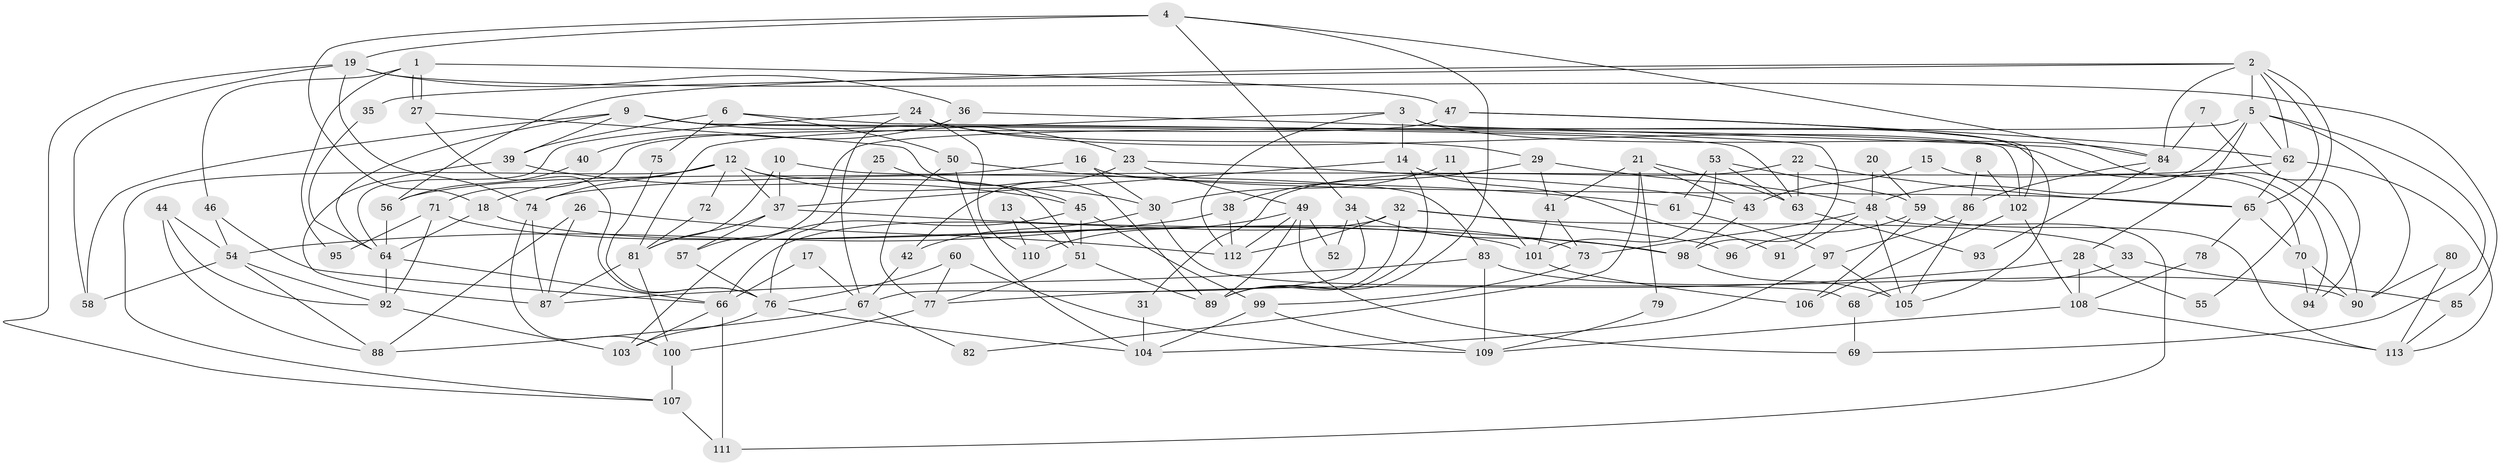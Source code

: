 // Generated by graph-tools (version 1.1) at 2025/50/03/09/25 03:50:02]
// undirected, 113 vertices, 226 edges
graph export_dot {
graph [start="1"]
  node [color=gray90,style=filled];
  1;
  2;
  3;
  4;
  5;
  6;
  7;
  8;
  9;
  10;
  11;
  12;
  13;
  14;
  15;
  16;
  17;
  18;
  19;
  20;
  21;
  22;
  23;
  24;
  25;
  26;
  27;
  28;
  29;
  30;
  31;
  32;
  33;
  34;
  35;
  36;
  37;
  38;
  39;
  40;
  41;
  42;
  43;
  44;
  45;
  46;
  47;
  48;
  49;
  50;
  51;
  52;
  53;
  54;
  55;
  56;
  57;
  58;
  59;
  60;
  61;
  62;
  63;
  64;
  65;
  66;
  67;
  68;
  69;
  70;
  71;
  72;
  73;
  74;
  75;
  76;
  77;
  78;
  79;
  80;
  81;
  82;
  83;
  84;
  85;
  86;
  87;
  88;
  89;
  90;
  91;
  92;
  93;
  94;
  95;
  96;
  97;
  98;
  99;
  100;
  101;
  102;
  103;
  104;
  105;
  106;
  107;
  108;
  109;
  110;
  111;
  112;
  113;
  1 -- 46;
  1 -- 27;
  1 -- 27;
  1 -- 47;
  1 -- 95;
  2 -- 5;
  2 -- 84;
  2 -- 35;
  2 -- 55;
  2 -- 56;
  2 -- 62;
  2 -- 65;
  3 -- 14;
  3 -- 105;
  3 -- 81;
  3 -- 84;
  3 -- 112;
  4 -- 84;
  4 -- 89;
  4 -- 18;
  4 -- 19;
  4 -- 34;
  5 -- 48;
  5 -- 28;
  5 -- 57;
  5 -- 62;
  5 -- 69;
  5 -- 90;
  6 -- 98;
  6 -- 39;
  6 -- 50;
  6 -- 75;
  7 -- 84;
  7 -- 94;
  8 -- 86;
  8 -- 102;
  9 -- 102;
  9 -- 64;
  9 -- 23;
  9 -- 39;
  9 -- 58;
  9 -- 63;
  10 -- 37;
  10 -- 81;
  10 -- 83;
  11 -- 101;
  11 -- 30;
  12 -- 37;
  12 -- 74;
  12 -- 18;
  12 -- 30;
  12 -- 51;
  12 -- 72;
  12 -- 107;
  13 -- 110;
  13 -- 51;
  14 -- 89;
  14 -- 37;
  14 -- 91;
  15 -- 70;
  15 -- 43;
  16 -- 30;
  16 -- 65;
  16 -- 56;
  17 -- 67;
  17 -- 66;
  18 -- 64;
  18 -- 73;
  19 -- 107;
  19 -- 36;
  19 -- 58;
  19 -- 74;
  19 -- 85;
  20 -- 48;
  20 -- 59;
  21 -- 41;
  21 -- 43;
  21 -- 63;
  21 -- 79;
  21 -- 82;
  22 -- 65;
  22 -- 63;
  22 -- 31;
  23 -- 42;
  23 -- 43;
  23 -- 49;
  24 -- 64;
  24 -- 29;
  24 -- 67;
  24 -- 94;
  24 -- 110;
  25 -- 45;
  25 -- 76;
  26 -- 87;
  26 -- 112;
  26 -- 88;
  27 -- 89;
  27 -- 76;
  28 -- 77;
  28 -- 108;
  28 -- 55;
  29 -- 38;
  29 -- 48;
  29 -- 41;
  30 -- 68;
  30 -- 42;
  31 -- 104;
  32 -- 89;
  32 -- 66;
  32 -- 33;
  32 -- 96;
  32 -- 112;
  33 -- 85;
  33 -- 68;
  34 -- 67;
  34 -- 52;
  34 -- 98;
  35 -- 64;
  36 -- 90;
  36 -- 40;
  37 -- 81;
  37 -- 57;
  37 -- 98;
  38 -- 112;
  38 -- 54;
  39 -- 45;
  39 -- 87;
  40 -- 56;
  41 -- 73;
  41 -- 101;
  42 -- 67;
  43 -- 98;
  44 -- 54;
  44 -- 88;
  44 -- 92;
  45 -- 51;
  45 -- 103;
  45 -- 99;
  46 -- 66;
  46 -- 54;
  47 -- 62;
  47 -- 71;
  47 -- 102;
  48 -- 105;
  48 -- 73;
  48 -- 91;
  48 -- 111;
  49 -- 112;
  49 -- 52;
  49 -- 69;
  49 -- 89;
  49 -- 110;
  50 -- 104;
  50 -- 61;
  50 -- 77;
  51 -- 77;
  51 -- 89;
  53 -- 101;
  53 -- 63;
  53 -- 59;
  53 -- 61;
  54 -- 92;
  54 -- 58;
  54 -- 88;
  56 -- 64;
  57 -- 76;
  59 -- 113;
  59 -- 96;
  59 -- 106;
  60 -- 76;
  60 -- 77;
  60 -- 109;
  61 -- 97;
  62 -- 65;
  62 -- 74;
  62 -- 113;
  63 -- 93;
  64 -- 66;
  64 -- 92;
  65 -- 70;
  65 -- 78;
  66 -- 111;
  66 -- 103;
  67 -- 88;
  67 -- 82;
  68 -- 69;
  70 -- 90;
  70 -- 94;
  71 -- 92;
  71 -- 95;
  71 -- 101;
  72 -- 81;
  73 -- 99;
  74 -- 87;
  74 -- 100;
  75 -- 76;
  76 -- 103;
  76 -- 104;
  77 -- 100;
  78 -- 108;
  79 -- 109;
  80 -- 90;
  80 -- 113;
  81 -- 87;
  81 -- 100;
  83 -- 87;
  83 -- 90;
  83 -- 109;
  84 -- 86;
  84 -- 93;
  85 -- 113;
  86 -- 97;
  86 -- 105;
  92 -- 103;
  97 -- 104;
  97 -- 105;
  98 -- 105;
  99 -- 109;
  99 -- 104;
  100 -- 107;
  101 -- 106;
  102 -- 106;
  102 -- 108;
  107 -- 111;
  108 -- 109;
  108 -- 113;
}
